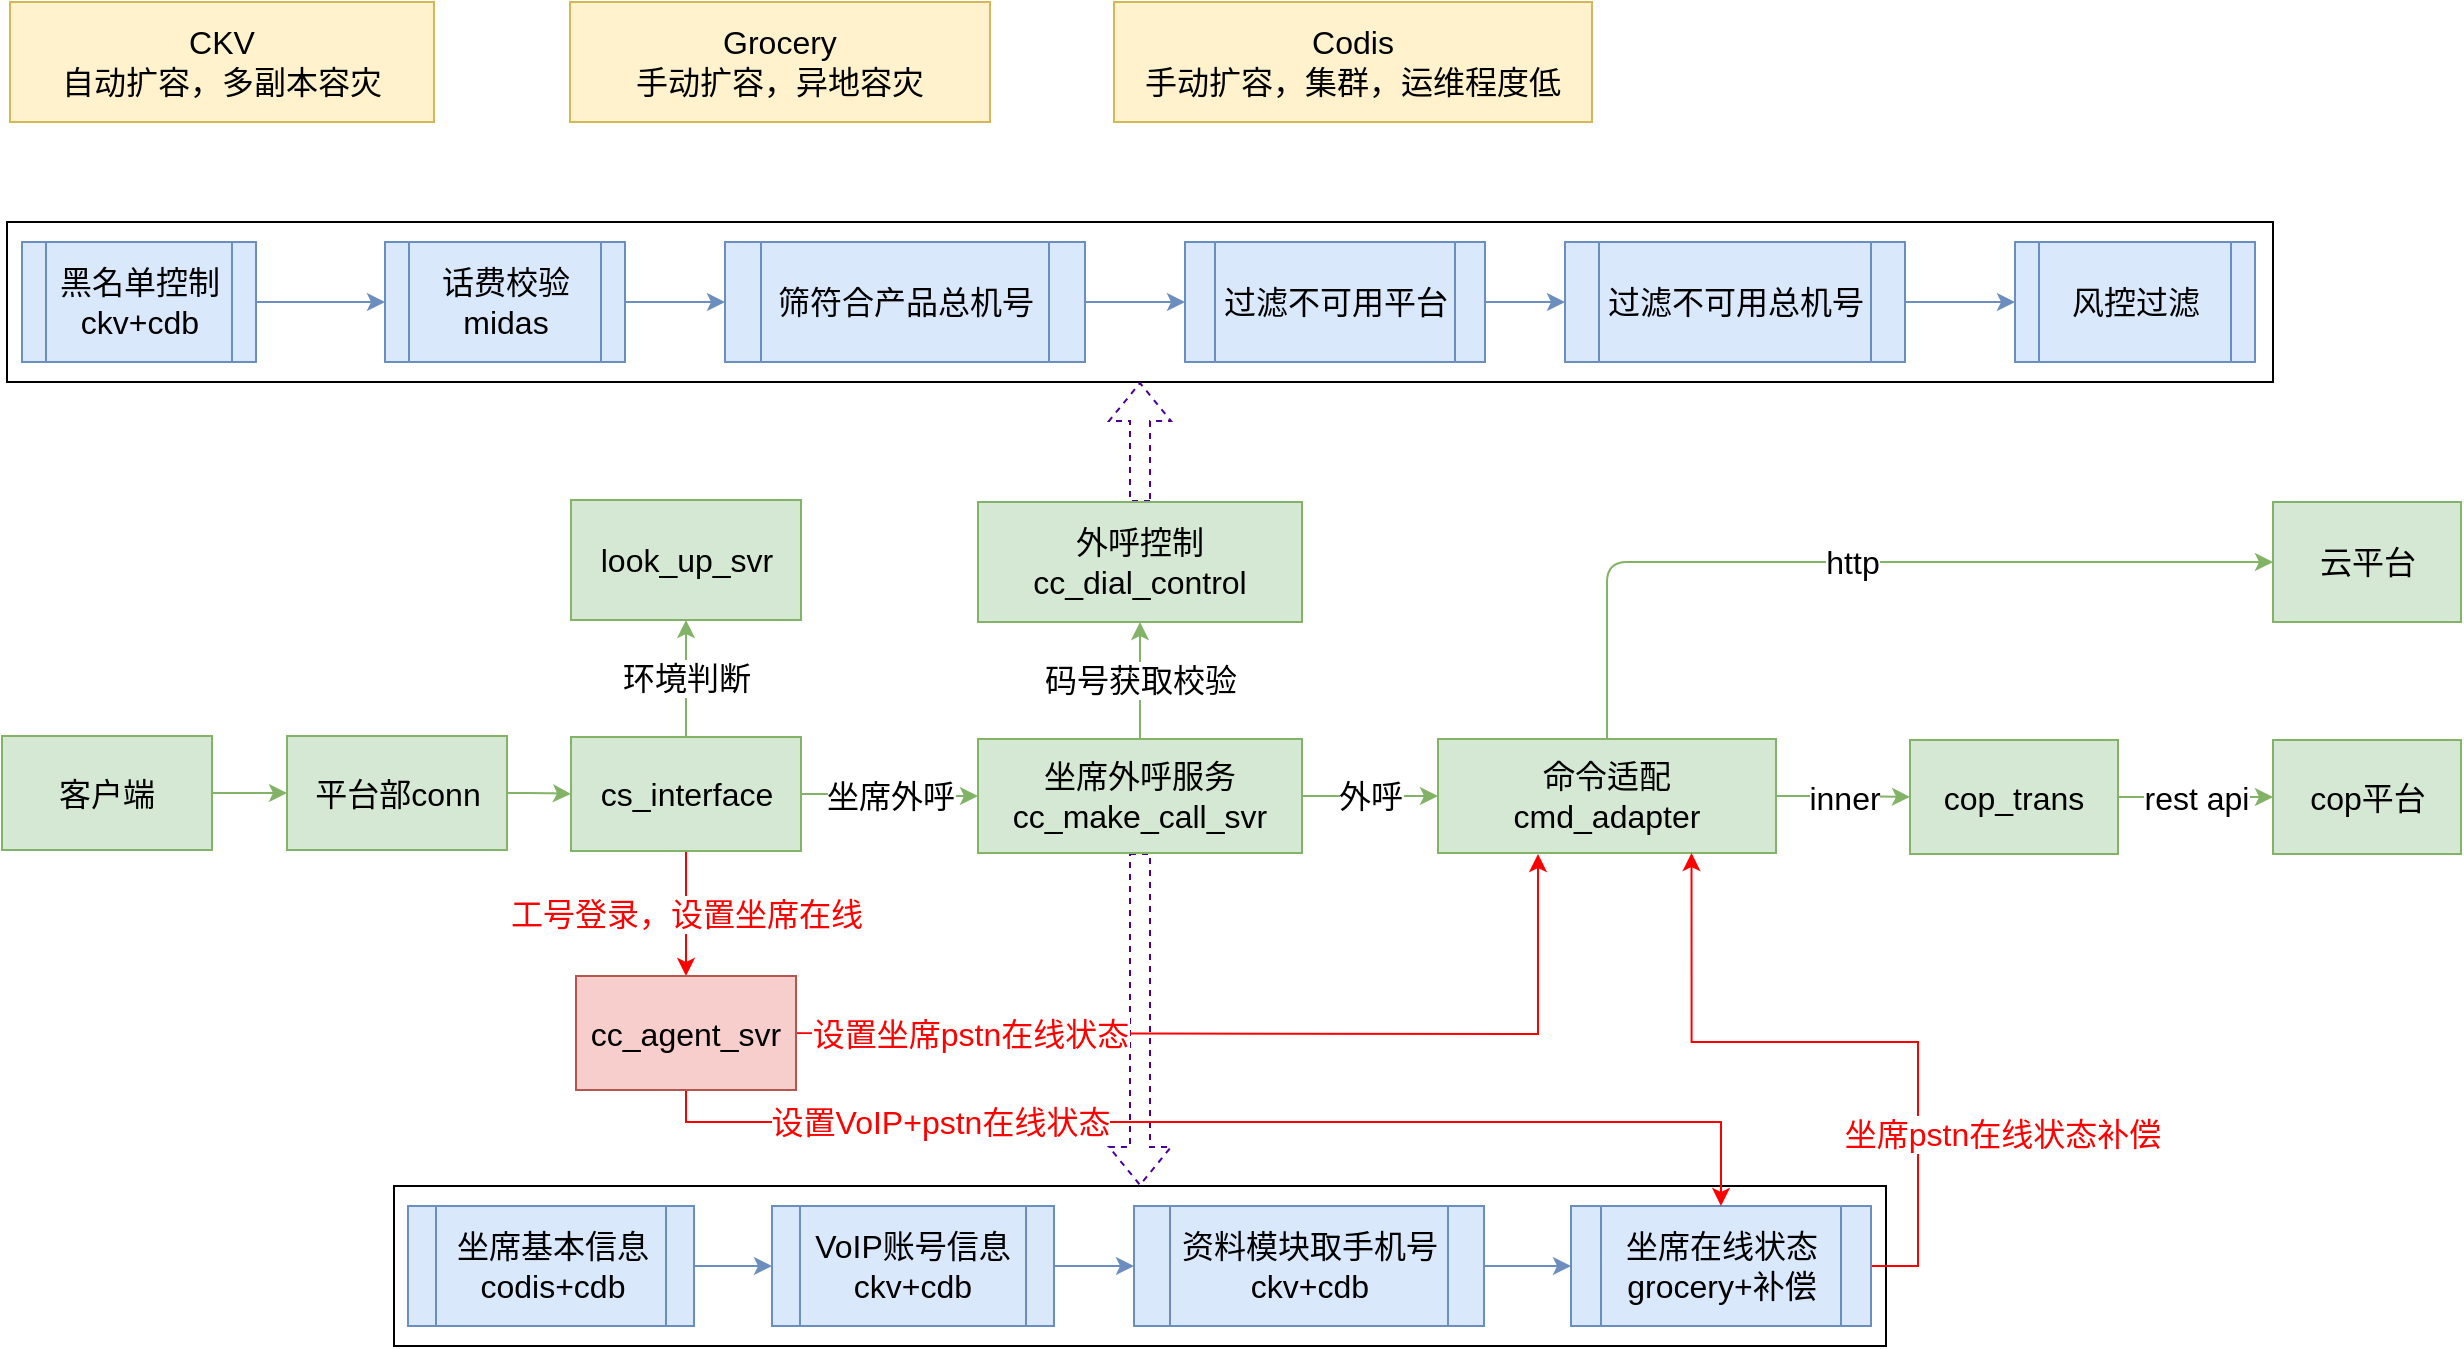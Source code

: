 <mxfile version="10.5.7" type="github"><diagram id="DBjnAbeaP9YmszvWATb3" name="Page-1"><mxGraphModel dx="1394" dy="774" grid="1" gridSize="10" guides="1" tooltips="1" connect="1" arrows="1" fold="1" page="1" pageScale="1" pageWidth="827" pageHeight="1169" math="0" shadow="0"><root><mxCell id="0"/><mxCell id="1" parent="0"/><mxCell id="lc-jiV8cPzj73NDCDdjP-26" value="" style="rounded=0;whiteSpace=wrap;html=1;fontSize=16;" parent="1" vertex="1"><mxGeometry x="23.5" y="150" width="1133" height="80" as="geometry"/></mxCell><mxCell id="lc-jiV8cPzj73NDCDdjP-3" value="" style="edgeStyle=orthogonalEdgeStyle;orthogonalLoop=1;jettySize=auto;html=1;fontSize=16;fillColor=#d5e8d4;strokeColor=#82b366;" parent="1" source="lc-jiV8cPzj73NDCDdjP-1" target="lc-jiV8cPzj73NDCDdjP-2" edge="1"><mxGeometry relative="1" as="geometry"/></mxCell><mxCell id="lc-jiV8cPzj73NDCDdjP-1" value="客户端" style="whiteSpace=wrap;html=1;fontSize=16;fillColor=#d5e8d4;strokeColor=#82b366;" parent="1" vertex="1"><mxGeometry x="21" y="407" width="105" height="57" as="geometry"/></mxCell><mxCell id="lc-jiV8cPzj73NDCDdjP-5" value="" style="edgeStyle=orthogonalEdgeStyle;orthogonalLoop=1;jettySize=auto;html=1;fontSize=16;fillColor=#d5e8d4;strokeColor=#82b366;" parent="1" source="lc-jiV8cPzj73NDCDdjP-2" target="lc-jiV8cPzj73NDCDdjP-4" edge="1"><mxGeometry relative="1" as="geometry"/></mxCell><mxCell id="lc-jiV8cPzj73NDCDdjP-2" value="平台部conn" style="whiteSpace=wrap;html=1;fontSize=16;fillColor=#d5e8d4;strokeColor=#82b366;" parent="1" vertex="1"><mxGeometry x="163.5" y="407" width="110" height="57" as="geometry"/></mxCell><mxCell id="lc-jiV8cPzj73NDCDdjP-8" value="环境判断" style="edgeStyle=orthogonalEdgeStyle;orthogonalLoop=1;jettySize=auto;html=1;fontSize=16;fillColor=#d5e8d4;strokeColor=#82b366;" parent="1" source="lc-jiV8cPzj73NDCDdjP-4" target="lc-jiV8cPzj73NDCDdjP-7" edge="1"><mxGeometry relative="1" as="geometry"/></mxCell><mxCell id="lc-jiV8cPzj73NDCDdjP-10" value="坐席外呼" style="edgeStyle=orthogonalEdgeStyle;orthogonalLoop=1;jettySize=auto;html=1;fontSize=16;fillColor=#d5e8d4;strokeColor=#82b366;" parent="1" source="lc-jiV8cPzj73NDCDdjP-4" target="lc-jiV8cPzj73NDCDdjP-9" edge="1"><mxGeometry relative="1" as="geometry"/></mxCell><mxCell id="lc-jiV8cPzj73NDCDdjP-74" value="&lt;font color=&quot;#ff0000&quot;&gt;工号登录，设置坐席在线&lt;/font&gt;" style="edgeStyle=orthogonalEdgeStyle;rounded=0;orthogonalLoop=1;jettySize=auto;html=1;entryX=0.5;entryY=0;entryDx=0;entryDy=0;startArrow=none;startFill=0;strokeColor=#FF0000;fontSize=16;" parent="1" source="lc-jiV8cPzj73NDCDdjP-4" target="lc-jiV8cPzj73NDCDdjP-63" edge="1"><mxGeometry relative="1" as="geometry"/></mxCell><mxCell id="lc-jiV8cPzj73NDCDdjP-4" value="cs_interface" style="whiteSpace=wrap;html=1;fontSize=16;fillColor=#d5e8d4;strokeColor=#82b366;" parent="1" vertex="1"><mxGeometry x="305.5" y="407.5" width="115" height="57" as="geometry"/></mxCell><mxCell id="lc-jiV8cPzj73NDCDdjP-20" value="码号获取校验" style="edgeStyle=orthogonalEdgeStyle;orthogonalLoop=1;jettySize=auto;html=1;fontSize=16;fillColor=#d5e8d4;strokeColor=#82b366;" parent="1" source="lc-jiV8cPzj73NDCDdjP-9" target="lc-jiV8cPzj73NDCDdjP-19" edge="1"><mxGeometry relative="1" as="geometry"/></mxCell><mxCell id="lc-jiV8cPzj73NDCDdjP-53" value="" style="edgeStyle=orthogonalEdgeStyle;shape=flexArrow;rounded=0;orthogonalLoop=1;jettySize=auto;html=1;dashed=1;strokeColor=#4C0099;fontSize=16;entryX=0.5;entryY=0;entryDx=0;entryDy=0;" parent="1" source="lc-jiV8cPzj73NDCDdjP-9" target="lc-jiV8cPzj73NDCDdjP-41" edge="1"><mxGeometry relative="1" as="geometry"/></mxCell><mxCell id="lc-jiV8cPzj73NDCDdjP-81" value="外呼" style="edgeStyle=orthogonalEdgeStyle;rounded=0;orthogonalLoop=1;jettySize=auto;html=1;startArrow=none;startFill=0;strokeColor=#82b366;fontSize=16;fillColor=#d5e8d4;" parent="1" source="lc-jiV8cPzj73NDCDdjP-9" target="lc-jiV8cPzj73NDCDdjP-11" edge="1"><mxGeometry relative="1" as="geometry"/></mxCell><mxCell id="lc-jiV8cPzj73NDCDdjP-9" value="坐席外呼服务&lt;br&gt;cc_make_call_svr" style="whiteSpace=wrap;html=1;fontSize=16;fillColor=#d5e8d4;strokeColor=#82b366;" parent="1" vertex="1"><mxGeometry x="509" y="408.5" width="162" height="57" as="geometry"/></mxCell><mxCell id="lc-jiV8cPzj73NDCDdjP-22" value="" style="edgeStyle=orthogonalEdgeStyle;rounded=0;orthogonalLoop=1;jettySize=auto;html=1;fontSize=16;dashed=1;shape=flexArrow;strokeColor=#4C0099;" parent="1" source="lc-jiV8cPzj73NDCDdjP-19" target="lc-jiV8cPzj73NDCDdjP-26" edge="1"><mxGeometry relative="1" as="geometry"><mxPoint x="592.5" y="230" as="targetPoint"/></mxGeometry></mxCell><mxCell id="lc-jiV8cPzj73NDCDdjP-19" value="外呼控制&lt;br&gt;cc_dial_control&lt;br&gt;" style="whiteSpace=wrap;html=1;fontSize=16;fillColor=#d5e8d4;strokeColor=#82b366;" parent="1" vertex="1"><mxGeometry x="509" y="290" width="162" height="60" as="geometry"/></mxCell><mxCell id="lc-jiV8cPzj73NDCDdjP-14" value="inner" style="edgeStyle=orthogonalEdgeStyle;orthogonalLoop=1;jettySize=auto;html=1;fontSize=16;fillColor=#d5e8d4;strokeColor=#82b366;" parent="1" source="lc-jiV8cPzj73NDCDdjP-11" target="lc-jiV8cPzj73NDCDdjP-13" edge="1"><mxGeometry relative="1" as="geometry"/></mxCell><mxCell id="lc-jiV8cPzj73NDCDdjP-16" value="http" style="edgeStyle=orthogonalEdgeStyle;orthogonalLoop=1;jettySize=auto;html=1;fontSize=16;fillColor=#d5e8d4;strokeColor=#82b366;" parent="1" source="lc-jiV8cPzj73NDCDdjP-11" target="lc-jiV8cPzj73NDCDdjP-15" edge="1"><mxGeometry relative="1" as="geometry"><Array as="points"><mxPoint x="824" y="320"/></Array></mxGeometry></mxCell><mxCell id="lc-jiV8cPzj73NDCDdjP-11" value="命令适配&lt;br&gt;cmd_adapter" style="whiteSpace=wrap;html=1;fontSize=16;fillColor=#d5e8d4;strokeColor=#82b366;" parent="1" vertex="1"><mxGeometry x="739" y="408.5" width="169" height="57" as="geometry"/></mxCell><mxCell id="lc-jiV8cPzj73NDCDdjP-15" value="云平台" style="whiteSpace=wrap;html=1;fontSize=16;fillColor=#d5e8d4;strokeColor=#82b366;" parent="1" vertex="1"><mxGeometry x="1156.5" y="290" width="94" height="60" as="geometry"/></mxCell><mxCell id="lc-jiV8cPzj73NDCDdjP-18" value="rest api" style="edgeStyle=orthogonalEdgeStyle;orthogonalLoop=1;jettySize=auto;html=1;fontSize=16;fillColor=#d5e8d4;strokeColor=#82b366;" parent="1" source="lc-jiV8cPzj73NDCDdjP-13" target="lc-jiV8cPzj73NDCDdjP-17" edge="1"><mxGeometry relative="1" as="geometry"/></mxCell><mxCell id="lc-jiV8cPzj73NDCDdjP-13" value="cop_trans" style="whiteSpace=wrap;html=1;fontSize=16;fillColor=#d5e8d4;strokeColor=#82b366;" parent="1" vertex="1"><mxGeometry x="975" y="409" width="104" height="57" as="geometry"/></mxCell><mxCell id="lc-jiV8cPzj73NDCDdjP-17" value="cop平台" style="whiteSpace=wrap;html=1;fontSize=16;fillColor=#d5e8d4;strokeColor=#82b366;" parent="1" vertex="1"><mxGeometry x="1156.5" y="409" width="94" height="57" as="geometry"/></mxCell><mxCell id="lc-jiV8cPzj73NDCDdjP-7" value="look_up_svr" style="whiteSpace=wrap;html=1;fontSize=16;fillColor=#d5e8d4;strokeColor=#82b366;" parent="1" vertex="1"><mxGeometry x="305.5" y="289" width="115" height="60" as="geometry"/></mxCell><mxCell id="lc-jiV8cPzj73NDCDdjP-25" value="" style="edgeStyle=orthogonalEdgeStyle;rounded=0;orthogonalLoop=1;jettySize=auto;html=1;fontSize=16;fillColor=#dae8fc;strokeColor=#6c8ebf;" parent="1" source="lc-jiV8cPzj73NDCDdjP-23" target="lc-jiV8cPzj73NDCDdjP-24" edge="1"><mxGeometry relative="1" as="geometry"/></mxCell><mxCell id="lc-jiV8cPzj73NDCDdjP-23" value="黑名单控制&lt;br&gt;ckv+cdb&lt;br&gt;" style="shape=process;whiteSpace=wrap;html=1;backgroundOutline=1;fontSize=16;flipH=1;flipV=1;fillColor=#dae8fc;strokeColor=#6c8ebf;" parent="1" vertex="1"><mxGeometry x="31" y="160" width="117" height="60" as="geometry"/></mxCell><mxCell id="lc-jiV8cPzj73NDCDdjP-28" value="" style="edgeStyle=orthogonalEdgeStyle;rounded=0;orthogonalLoop=1;jettySize=auto;html=1;fontSize=16;fillColor=#dae8fc;strokeColor=#6c8ebf;" parent="1" source="lc-jiV8cPzj73NDCDdjP-24" target="lc-jiV8cPzj73NDCDdjP-27" edge="1"><mxGeometry relative="1" as="geometry"/></mxCell><mxCell id="lc-jiV8cPzj73NDCDdjP-24" value="话费校验&lt;br&gt;midas&lt;br&gt;" style="shape=process;whiteSpace=wrap;html=1;backgroundOutline=1;fontSize=16;flipH=1;flipV=1;fillColor=#dae8fc;strokeColor=#6c8ebf;" parent="1" vertex="1"><mxGeometry x="212.5" y="160" width="120" height="60" as="geometry"/></mxCell><mxCell id="lc-jiV8cPzj73NDCDdjP-30" value="" style="edgeStyle=orthogonalEdgeStyle;rounded=0;orthogonalLoop=1;jettySize=auto;html=1;fontSize=16;fillColor=#dae8fc;strokeColor=#6c8ebf;" parent="1" source="lc-jiV8cPzj73NDCDdjP-27" target="lc-jiV8cPzj73NDCDdjP-29" edge="1"><mxGeometry relative="1" as="geometry"/></mxCell><mxCell id="lc-jiV8cPzj73NDCDdjP-27" value="筛符合产品总机号" style="shape=process;whiteSpace=wrap;html=1;backgroundOutline=1;fontSize=16;flipH=1;flipV=1;fillColor=#dae8fc;strokeColor=#6c8ebf;" parent="1" vertex="1"><mxGeometry x="382.5" y="160" width="180" height="60" as="geometry"/></mxCell><mxCell id="lc-jiV8cPzj73NDCDdjP-32" value="" style="edgeStyle=orthogonalEdgeStyle;rounded=0;orthogonalLoop=1;jettySize=auto;html=1;fontSize=16;fillColor=#dae8fc;strokeColor=#6c8ebf;" parent="1" source="lc-jiV8cPzj73NDCDdjP-29" target="lc-jiV8cPzj73NDCDdjP-31" edge="1"><mxGeometry relative="1" as="geometry"/></mxCell><mxCell id="lc-jiV8cPzj73NDCDdjP-29" value="过滤不可用平台" style="shape=process;whiteSpace=wrap;html=1;backgroundOutline=1;fontSize=16;flipH=1;flipV=1;fillColor=#dae8fc;strokeColor=#6c8ebf;" parent="1" vertex="1"><mxGeometry x="612.5" y="160" width="150" height="60" as="geometry"/></mxCell><mxCell id="lc-jiV8cPzj73NDCDdjP-34" value="" style="edgeStyle=orthogonalEdgeStyle;rounded=0;orthogonalLoop=1;jettySize=auto;html=1;fontSize=16;fillColor=#dae8fc;strokeColor=#6c8ebf;" parent="1" source="lc-jiV8cPzj73NDCDdjP-31" target="lc-jiV8cPzj73NDCDdjP-33" edge="1"><mxGeometry relative="1" as="geometry"/></mxCell><mxCell id="lc-jiV8cPzj73NDCDdjP-31" value="过滤不可用总机号" style="shape=process;whiteSpace=wrap;html=1;backgroundOutline=1;fontSize=16;flipH=1;flipV=1;fillColor=#dae8fc;strokeColor=#6c8ebf;" parent="1" vertex="1"><mxGeometry x="802.5" y="160" width="170" height="60" as="geometry"/></mxCell><mxCell id="lc-jiV8cPzj73NDCDdjP-33" value="风控过滤" style="shape=process;whiteSpace=wrap;html=1;backgroundOutline=1;fontSize=16;flipH=1;flipV=1;fillColor=#dae8fc;strokeColor=#6c8ebf;" parent="1" vertex="1"><mxGeometry x="1027.5" y="160" width="120" height="60" as="geometry"/></mxCell><mxCell id="lc-jiV8cPzj73NDCDdjP-38" value="CKV&lt;br&gt;自动扩容，多副本容灾&lt;br&gt;" style="rounded=0;whiteSpace=wrap;html=1;fontSize=16;fillColor=#fff2cc;strokeColor=#d6b656;" parent="1" vertex="1"><mxGeometry x="25" y="40" width="212" height="60" as="geometry"/></mxCell><mxCell id="lc-jiV8cPzj73NDCDdjP-39" value="Grocery&lt;br&gt;手动扩容，异地容灾&lt;br&gt;" style="rounded=0;whiteSpace=wrap;html=1;fontSize=16;fillColor=#fff2cc;strokeColor=#d6b656;" parent="1" vertex="1"><mxGeometry x="305" y="40" width="210" height="60" as="geometry"/></mxCell><mxCell id="lc-jiV8cPzj73NDCDdjP-40" value="Codis&lt;br&gt;手动扩容，集群，运维程度低&lt;br&gt;" style="rounded=0;whiteSpace=wrap;html=1;fontSize=16;fillColor=#fff2cc;strokeColor=#d6b656;" parent="1" vertex="1"><mxGeometry x="577" y="40" width="239" height="60" as="geometry"/></mxCell><mxCell id="lc-jiV8cPzj73NDCDdjP-41" value="" style="rounded=0;whiteSpace=wrap;html=1;fontSize=16;" parent="1" vertex="1"><mxGeometry x="217" y="632" width="746" height="80" as="geometry"/></mxCell><mxCell id="lc-jiV8cPzj73NDCDdjP-42" value="" style="edgeStyle=orthogonalEdgeStyle;rounded=0;orthogonalLoop=1;jettySize=auto;html=1;fontSize=16;fillColor=#dae8fc;strokeColor=#6c8ebf;" parent="1" source="lc-jiV8cPzj73NDCDdjP-43" target="lc-jiV8cPzj73NDCDdjP-45" edge="1"><mxGeometry relative="1" as="geometry"/></mxCell><mxCell id="lc-jiV8cPzj73NDCDdjP-43" value="坐席基本信息&lt;br&gt;codis+cdb&lt;br&gt;" style="shape=process;whiteSpace=wrap;html=1;backgroundOutline=1;fontSize=16;flipH=1;flipV=1;fillColor=#dae8fc;strokeColor=#6c8ebf;" parent="1" vertex="1"><mxGeometry x="224" y="642" width="143" height="60" as="geometry"/></mxCell><mxCell id="lc-jiV8cPzj73NDCDdjP-44" value="" style="edgeStyle=orthogonalEdgeStyle;rounded=0;orthogonalLoop=1;jettySize=auto;html=1;fontSize=16;fillColor=#dae8fc;strokeColor=#6c8ebf;" parent="1" source="lc-jiV8cPzj73NDCDdjP-45" target="lc-jiV8cPzj73NDCDdjP-47" edge="1"><mxGeometry relative="1" as="geometry"/></mxCell><mxCell id="lc-jiV8cPzj73NDCDdjP-45" value="VoIP账号信息&lt;br&gt;ckv+cdb&lt;br&gt;" style="shape=process;whiteSpace=wrap;html=1;backgroundOutline=1;fontSize=16;flipH=1;flipV=1;fillColor=#dae8fc;strokeColor=#6c8ebf;" parent="1" vertex="1"><mxGeometry x="406" y="642" width="141" height="60" as="geometry"/></mxCell><mxCell id="lc-jiV8cPzj73NDCDdjP-46" value="" style="edgeStyle=orthogonalEdgeStyle;rounded=0;orthogonalLoop=1;jettySize=auto;html=1;fontSize=16;fillColor=#dae8fc;strokeColor=#6c8ebf;" parent="1" source="lc-jiV8cPzj73NDCDdjP-47" target="lc-jiV8cPzj73NDCDdjP-49" edge="1"><mxGeometry relative="1" as="geometry"/></mxCell><mxCell id="lc-jiV8cPzj73NDCDdjP-47" value="资料模块取手机号&lt;br&gt;ckv+cdb&lt;br&gt;" style="shape=process;whiteSpace=wrap;html=1;backgroundOutline=1;fontSize=16;flipH=1;flipV=1;fillColor=#dae8fc;strokeColor=#6c8ebf;" parent="1" vertex="1"><mxGeometry x="587" y="642" width="175" height="60" as="geometry"/></mxCell><mxCell id="lc-jiV8cPzj73NDCDdjP-78" style="edgeStyle=orthogonalEdgeStyle;rounded=0;orthogonalLoop=1;jettySize=auto;html=1;entryX=0.75;entryY=1;entryDx=0;entryDy=0;startArrow=none;startFill=0;strokeColor=#FF0000;fontSize=16;" parent="1" source="lc-jiV8cPzj73NDCDdjP-49" target="lc-jiV8cPzj73NDCDdjP-11" edge="1"><mxGeometry relative="1" as="geometry"><Array as="points"><mxPoint x="979" y="672"/><mxPoint x="979" y="560"/><mxPoint x="866" y="560"/></Array></mxGeometry></mxCell><mxCell id="lc-jiV8cPzj73NDCDdjP-79" value="坐席pstn在线状态补偿" style="text;html=1;resizable=0;points=[];align=center;verticalAlign=middle;labelBackgroundColor=#ffffff;fontSize=16;fontColor=#FF0000;" parent="lc-jiV8cPzj73NDCDdjP-78" vertex="1" connectable="0"><mxGeometry x="0.244" relative="1" as="geometry"><mxPoint x="120" y="46" as="offset"/></mxGeometry></mxCell><mxCell id="lc-jiV8cPzj73NDCDdjP-49" value="坐席在线状态&lt;br&gt;grocery+补偿&lt;br&gt;" style="shape=process;whiteSpace=wrap;html=1;backgroundOutline=1;fontSize=16;flipH=1;flipV=1;fillColor=#dae8fc;strokeColor=#6c8ebf;" parent="1" vertex="1"><mxGeometry x="805.5" y="642" width="150" height="60" as="geometry"/></mxCell><mxCell id="lc-jiV8cPzj73NDCDdjP-65" style="edgeStyle=orthogonalEdgeStyle;rounded=0;orthogonalLoop=1;jettySize=auto;html=1;startArrow=none;startFill=0;strokeColor=#FF0000;fontSize=16;exitX=1;exitY=0.5;exitDx=0;exitDy=0;" parent="1" source="lc-jiV8cPzj73NDCDdjP-63" edge="1"><mxGeometry relative="1" as="geometry"><mxPoint x="789" y="466" as="targetPoint"/><Array as="points"><mxPoint x="394" y="556"/><mxPoint x="789" y="556"/></Array></mxGeometry></mxCell><mxCell id="lc-jiV8cPzj73NDCDdjP-71" value="设置坐席pstn在线状态" style="text;html=1;resizable=0;points=[];align=center;verticalAlign=middle;labelBackgroundColor=#ffffff;fontSize=16;fontColor=#FF0000;" parent="lc-jiV8cPzj73NDCDdjP-65" vertex="1" connectable="0"><mxGeometry x="0.157" y="1" relative="1" as="geometry"><mxPoint x="-160" y="0.5" as="offset"/></mxGeometry></mxCell><mxCell id="lc-jiV8cPzj73NDCDdjP-76" style="edgeStyle=orthogonalEdgeStyle;rounded=0;orthogonalLoop=1;jettySize=auto;html=1;entryX=0.5;entryY=0;entryDx=0;entryDy=0;startArrow=none;startFill=0;strokeColor=#FF0000;fontSize=16;" parent="1" source="lc-jiV8cPzj73NDCDdjP-63" target="lc-jiV8cPzj73NDCDdjP-49" edge="1"><mxGeometry relative="1" as="geometry"><Array as="points"><mxPoint x="363" y="600"/><mxPoint x="881" y="600"/></Array></mxGeometry></mxCell><mxCell id="lc-jiV8cPzj73NDCDdjP-77" value="设置VoIP+pstn在线状态" style="text;html=1;resizable=0;points=[];align=center;verticalAlign=middle;labelBackgroundColor=#ffffff;fontSize=16;fontColor=#FF0000;" parent="lc-jiV8cPzj73NDCDdjP-76" vertex="1" connectable="0"><mxGeometry x="-0.295" y="-1" relative="1" as="geometry"><mxPoint x="-60" y="-1" as="offset"/></mxGeometry></mxCell><mxCell id="lc-jiV8cPzj73NDCDdjP-63" value="cc_agent_svr" style="whiteSpace=wrap;html=1;fontSize=16;fillColor=#f8cecc;strokeColor=#b85450;" parent="1" vertex="1"><mxGeometry x="308" y="527" width="110" height="57" as="geometry"/></mxCell></root></mxGraphModel></diagram></mxfile>